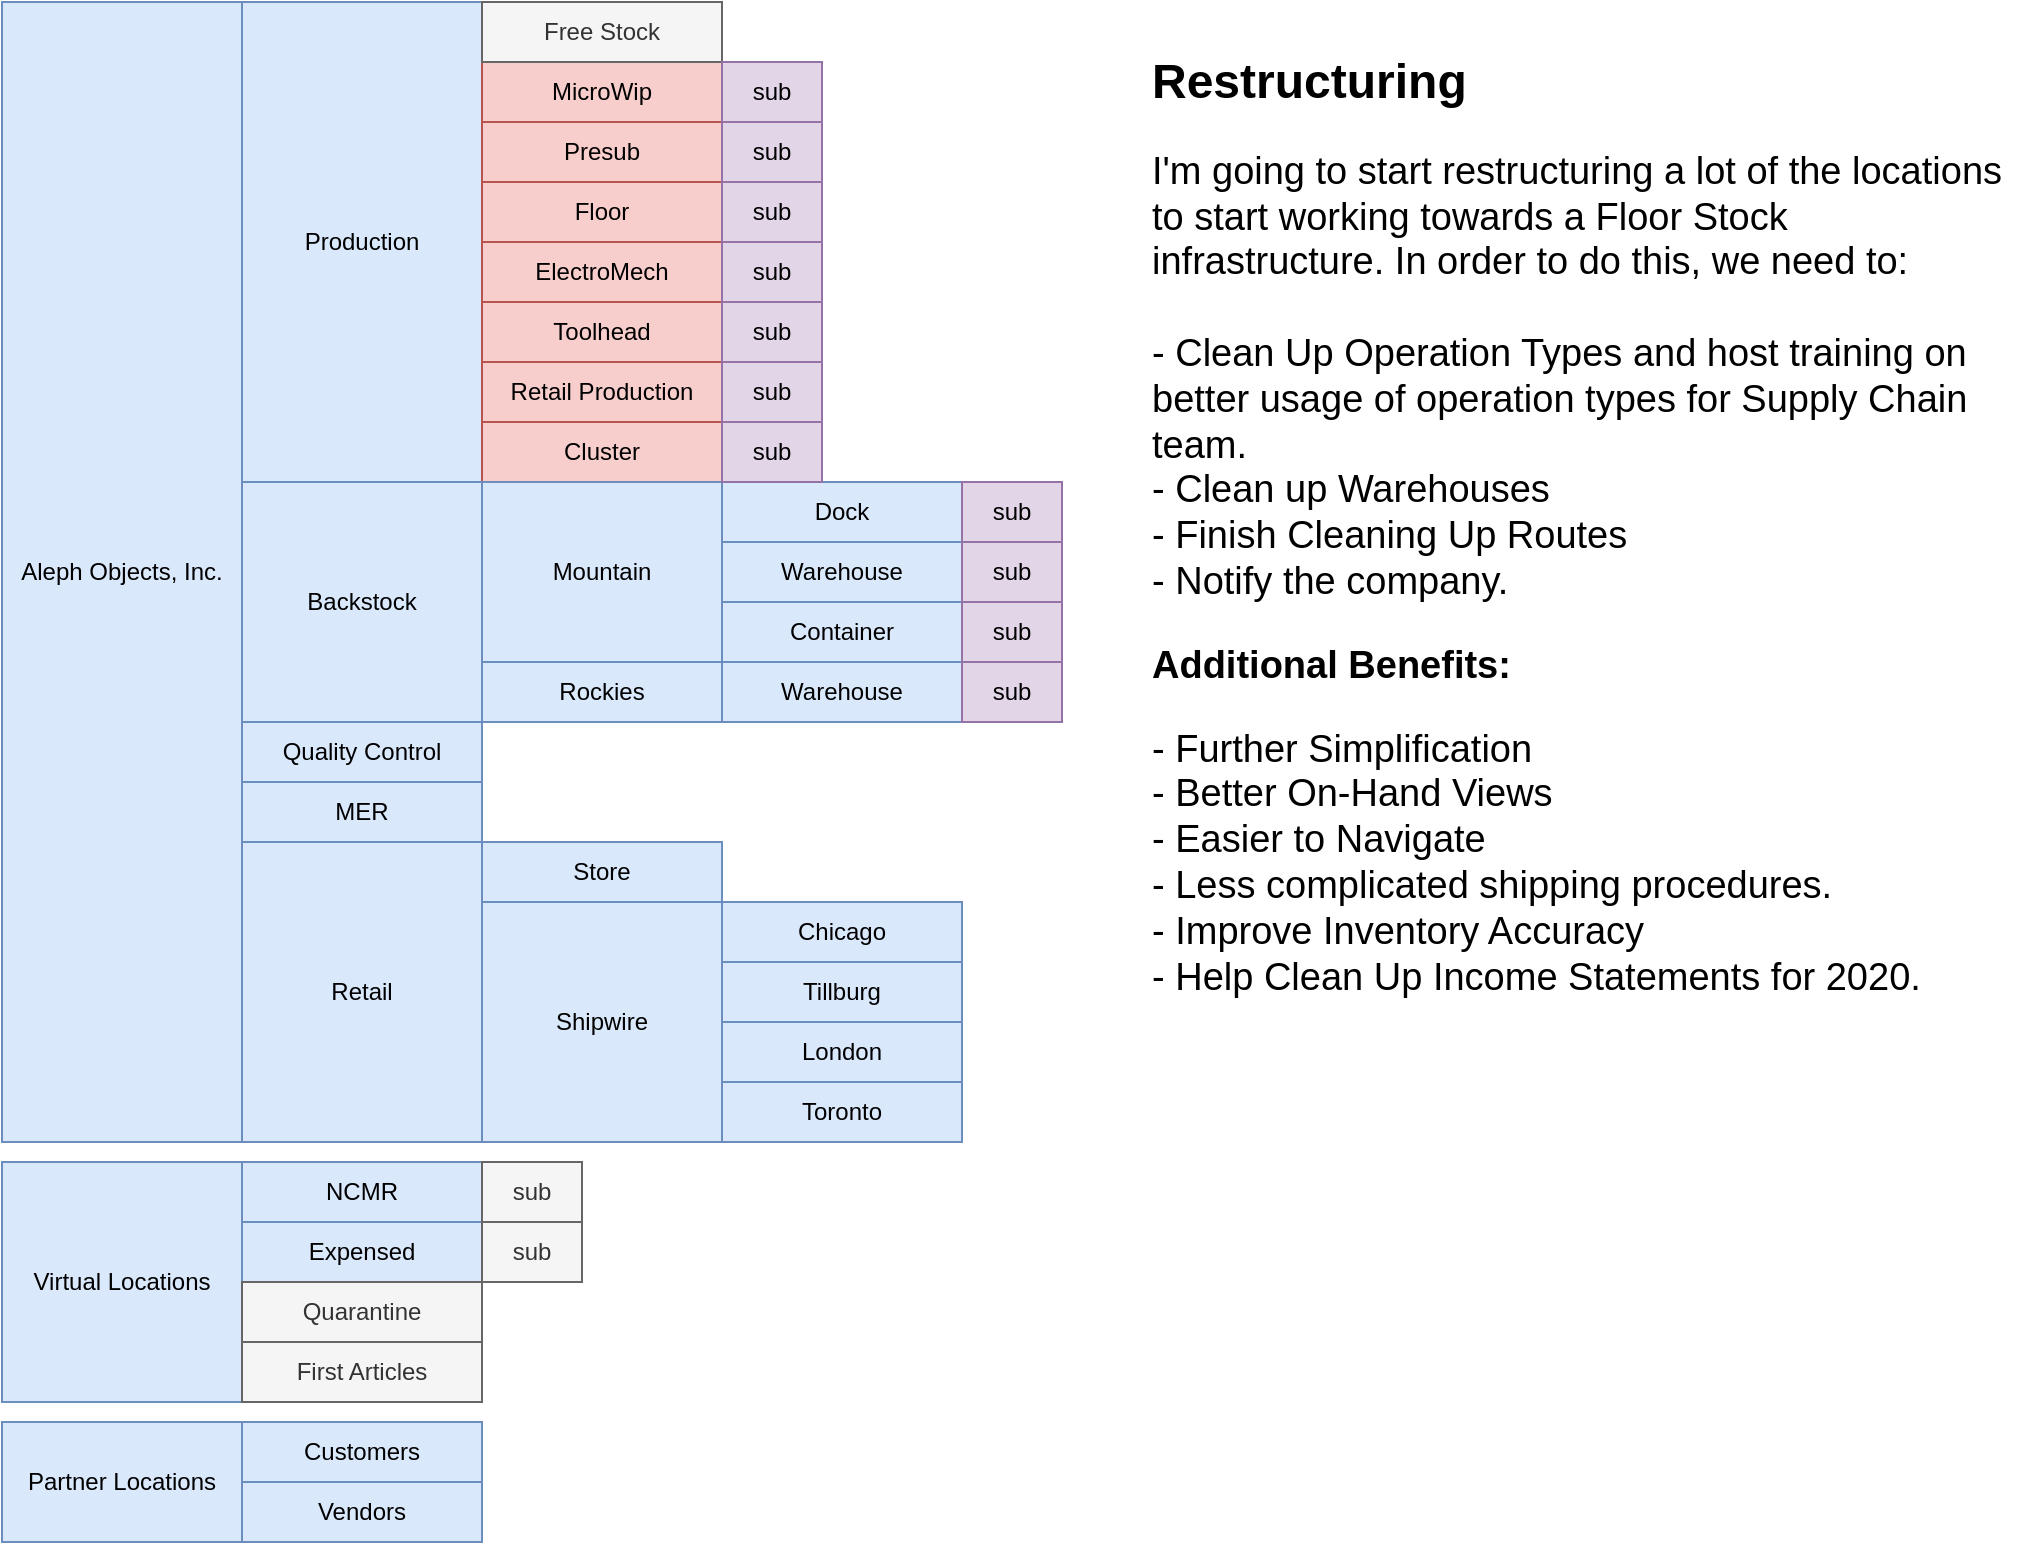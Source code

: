 <mxfile version="12.0.2" type="github" pages="1"><diagram id="IwXOUrJ9HpCT9MKFQ7hh" name="Page-1"><mxGraphModel dx="1422" dy="745" grid="1" gridSize="10" guides="1" tooltips="1" connect="1" arrows="1" fold="1" page="1" pageScale="1" pageWidth="1100" pageHeight="850" math="0" shadow="0"><root><mxCell id="0"/><mxCell id="1" parent="0"/><mxCell id="2v8Rb9A818CkN-3L1i9G-1" value="Aleph Objects, Inc." style="rounded=0;whiteSpace=wrap;html=1;fillColor=#dae8fc;strokeColor=#6c8ebf;" parent="1" vertex="1"><mxGeometry x="40" y="40" width="120" height="570" as="geometry"/></mxCell><mxCell id="2v8Rb9A818CkN-3L1i9G-2" value="Backstock" style="rounded=0;whiteSpace=wrap;html=1;fillColor=#dae8fc;strokeColor=#6c8ebf;" parent="1" vertex="1"><mxGeometry x="160" y="280" width="120" height="120" as="geometry"/></mxCell><mxCell id="2v8Rb9A818CkN-3L1i9G-3" value="Quality Control" style="rounded=0;whiteSpace=wrap;html=1;fillColor=#dae8fc;strokeColor=#6c8ebf;" parent="1" vertex="1"><mxGeometry x="160" y="400" width="120" height="30" as="geometry"/></mxCell><mxCell id="2v8Rb9A818CkN-3L1i9G-4" value="MER" style="rounded=0;whiteSpace=wrap;html=1;fillColor=#dae8fc;strokeColor=#6c8ebf;" parent="1" vertex="1"><mxGeometry x="160" y="430" width="120" height="30" as="geometry"/></mxCell><mxCell id="2v8Rb9A818CkN-3L1i9G-5" value="Production" style="rounded=0;whiteSpace=wrap;html=1;fillColor=#dae8fc;strokeColor=#6c8ebf;" parent="1" vertex="1"><mxGeometry x="160" y="40" width="120" height="240" as="geometry"/></mxCell><mxCell id="2v8Rb9A818CkN-3L1i9G-6" value="MicroWip" style="rounded=0;whiteSpace=wrap;html=1;fillColor=#f8cecc;strokeColor=#b85450;" parent="1" vertex="1"><mxGeometry x="280" y="70" width="120" height="30" as="geometry"/></mxCell><mxCell id="2v8Rb9A818CkN-3L1i9G-7" value="Presub" style="rounded=0;whiteSpace=wrap;html=1;fillColor=#f8cecc;strokeColor=#b85450;" parent="1" vertex="1"><mxGeometry x="280" y="100" width="120" height="30" as="geometry"/></mxCell><mxCell id="2v8Rb9A818CkN-3L1i9G-8" value="Floor" style="rounded=0;whiteSpace=wrap;html=1;fillColor=#f8cecc;strokeColor=#b85450;" parent="1" vertex="1"><mxGeometry x="280" y="130" width="120" height="30" as="geometry"/></mxCell><mxCell id="2v8Rb9A818CkN-3L1i9G-9" value="ElectroMech" style="rounded=0;whiteSpace=wrap;html=1;fillColor=#f8cecc;strokeColor=#b85450;" parent="1" vertex="1"><mxGeometry x="280" y="160" width="120" height="30" as="geometry"/></mxCell><mxCell id="2v8Rb9A818CkN-3L1i9G-10" value="Toolhead" style="rounded=0;whiteSpace=wrap;html=1;fillColor=#f8cecc;strokeColor=#b85450;" parent="1" vertex="1"><mxGeometry x="280" y="190" width="120" height="30" as="geometry"/></mxCell><mxCell id="2v8Rb9A818CkN-3L1i9G-11" value="Retail Production" style="rounded=0;whiteSpace=wrap;html=1;fillColor=#f8cecc;strokeColor=#b85450;" parent="1" vertex="1"><mxGeometry x="280" y="220" width="120" height="30" as="geometry"/></mxCell><mxCell id="2v8Rb9A818CkN-3L1i9G-12" value="Cluster" style="rounded=0;whiteSpace=wrap;html=1;fillColor=#f8cecc;strokeColor=#b85450;" parent="1" vertex="1"><mxGeometry x="280" y="250" width="120" height="30" as="geometry"/></mxCell><mxCell id="2v8Rb9A818CkN-3L1i9G-13" value="Mountain" style="rounded=0;whiteSpace=wrap;html=1;fillColor=#dae8fc;strokeColor=#6c8ebf;" parent="1" vertex="1"><mxGeometry x="280" y="280" width="120" height="90" as="geometry"/></mxCell><mxCell id="2v8Rb9A818CkN-3L1i9G-14" value="Rockies" style="rounded=0;whiteSpace=wrap;html=1;fillColor=#dae8fc;strokeColor=#6c8ebf;" parent="1" vertex="1"><mxGeometry x="280" y="370" width="120" height="30" as="geometry"/></mxCell><mxCell id="2v8Rb9A818CkN-3L1i9G-15" value="Dock" style="rounded=0;whiteSpace=wrap;html=1;fillColor=#dae8fc;strokeColor=#6c8ebf;" parent="1" vertex="1"><mxGeometry x="400" y="280" width="120" height="30" as="geometry"/></mxCell><mxCell id="2v8Rb9A818CkN-3L1i9G-16" value="Warehouse" style="rounded=0;whiteSpace=wrap;html=1;fillColor=#dae8fc;strokeColor=#6c8ebf;" parent="1" vertex="1"><mxGeometry x="400" y="310" width="120" height="30" as="geometry"/></mxCell><mxCell id="2v8Rb9A818CkN-3L1i9G-17" value="Container" style="rounded=0;whiteSpace=wrap;html=1;fillColor=#dae8fc;strokeColor=#6c8ebf;" parent="1" vertex="1"><mxGeometry x="400" y="340" width="120" height="30" as="geometry"/></mxCell><mxCell id="2v8Rb9A818CkN-3L1i9G-18" value="Warehouse" style="rounded=0;whiteSpace=wrap;html=1;fillColor=#dae8fc;strokeColor=#6c8ebf;" parent="1" vertex="1"><mxGeometry x="400" y="370" width="120" height="30" as="geometry"/></mxCell><mxCell id="2v8Rb9A818CkN-3L1i9G-19" value="Virtual Locations" style="rounded=0;whiteSpace=wrap;html=1;fillColor=#dae8fc;strokeColor=#6c8ebf;" parent="1" vertex="1"><mxGeometry x="40" y="620" width="120" height="120" as="geometry"/></mxCell><mxCell id="2v8Rb9A818CkN-3L1i9G-20" value="NCMR" style="rounded=0;whiteSpace=wrap;html=1;fillColor=#dae8fc;strokeColor=#6c8ebf;" parent="1" vertex="1"><mxGeometry x="160" y="620" width="120" height="30" as="geometry"/></mxCell><mxCell id="2v8Rb9A818CkN-3L1i9G-21" value="Expensed" style="rounded=0;whiteSpace=wrap;html=1;fillColor=#dae8fc;strokeColor=#6c8ebf;" parent="1" vertex="1"><mxGeometry x="160" y="650" width="120" height="30" as="geometry"/></mxCell><mxCell id="2v8Rb9A818CkN-3L1i9G-22" value="Quarantine" style="rounded=0;whiteSpace=wrap;html=1;fillColor=#f5f5f5;strokeColor=#666666;fontColor=#333333;" parent="1" vertex="1"><mxGeometry x="160" y="680" width="120" height="30" as="geometry"/></mxCell><mxCell id="2v8Rb9A818CkN-3L1i9G-23" value="Free Stock" style="rounded=0;whiteSpace=wrap;html=1;fillColor=#f5f5f5;strokeColor=#666666;fontColor=#333333;" parent="1" vertex="1"><mxGeometry x="280" y="40" width="120" height="30" as="geometry"/></mxCell><mxCell id="2v8Rb9A818CkN-3L1i9G-24" value="&lt;h1&gt;Restructuring&lt;/h1&gt;&lt;p style=&quot;font-size: 19px&quot;&gt;&lt;font style=&quot;font-size: 19px&quot;&gt;I'm going to start restructuring a lot of the locations to start working towards a Floor Stock&amp;nbsp; infrastructure. In order to do this, we need to:&lt;br&gt;&lt;br&gt;- Clean Up Operation Types and host training on better usage of operation types for Supply Chain team.&amp;nbsp;&lt;br&gt;- Clean up Warehouses&lt;br&gt;- Finish Cleaning Up Routes&lt;br&gt;- Notify the company.&lt;/font&gt;&lt;/p&gt;&lt;p style=&quot;font-size: 19px&quot;&gt;&lt;b&gt;&lt;font style=&quot;font-size: 19px&quot;&gt;Additional Benefits:&lt;/font&gt;&lt;/b&gt;&lt;/p&gt;&lt;p style=&quot;font-size: 19px&quot;&gt;&lt;font style=&quot;font-size: 19px&quot;&gt;- Further Simplification&lt;br&gt;- Better On-Hand Views&lt;br&gt;- Easier to Navigate&lt;br&gt;- Less complicated shipping procedures.&lt;br&gt;- Improve Inventory Accuracy&lt;br&gt;- Help Clean Up Income Statements for 2020.&lt;/font&gt;&lt;br&gt;&lt;/p&gt;" style="text;html=1;strokeColor=none;fillColor=none;spacing=5;spacingTop=-20;whiteSpace=wrap;overflow=hidden;rounded=0;" parent="1" vertex="1"><mxGeometry x="610" y="60" width="450" height="600" as="geometry"/></mxCell><mxCell id="2v8Rb9A818CkN-3L1i9G-25" value="First Articles" style="rounded=0;whiteSpace=wrap;html=1;fillColor=#f5f5f5;strokeColor=#666666;fontColor=#333333;" parent="1" vertex="1"><mxGeometry x="160" y="710" width="120" height="30" as="geometry"/></mxCell><mxCell id="2v8Rb9A818CkN-3L1i9G-26" value="Retail" style="rounded=0;whiteSpace=wrap;html=1;fillColor=#dae8fc;strokeColor=#6c8ebf;" parent="1" vertex="1"><mxGeometry x="160" y="460" width="120" height="150" as="geometry"/></mxCell><mxCell id="2v8Rb9A818CkN-3L1i9G-27" value="Store" style="rounded=0;whiteSpace=wrap;html=1;fillColor=#dae8fc;strokeColor=#6c8ebf;" parent="1" vertex="1"><mxGeometry x="280" y="460" width="120" height="30" as="geometry"/></mxCell><mxCell id="2v8Rb9A818CkN-3L1i9G-28" value="Shipwire" style="rounded=0;whiteSpace=wrap;html=1;fillColor=#dae8fc;strokeColor=#6c8ebf;" parent="1" vertex="1"><mxGeometry x="280" y="490" width="120" height="120" as="geometry"/></mxCell><mxCell id="2v8Rb9A818CkN-3L1i9G-29" value="Chicago" style="rounded=0;whiteSpace=wrap;html=1;fillColor=#dae8fc;strokeColor=#6c8ebf;" parent="1" vertex="1"><mxGeometry x="400" y="490" width="120" height="30" as="geometry"/></mxCell><mxCell id="2v8Rb9A818CkN-3L1i9G-30" value="Tillburg" style="rounded=0;whiteSpace=wrap;html=1;fillColor=#dae8fc;strokeColor=#6c8ebf;" parent="1" vertex="1"><mxGeometry x="400" y="520" width="120" height="30" as="geometry"/></mxCell><mxCell id="2v8Rb9A818CkN-3L1i9G-31" value="London" style="rounded=0;whiteSpace=wrap;html=1;fillColor=#dae8fc;strokeColor=#6c8ebf;" parent="1" vertex="1"><mxGeometry x="400" y="550" width="120" height="30" as="geometry"/></mxCell><mxCell id="2v8Rb9A818CkN-3L1i9G-32" value="Toronto" style="rounded=0;whiteSpace=wrap;html=1;fillColor=#dae8fc;strokeColor=#6c8ebf;" parent="1" vertex="1"><mxGeometry x="400" y="580" width="120" height="30" as="geometry"/></mxCell><mxCell id="2v8Rb9A818CkN-3L1i9G-33" value="Partner Locations" style="rounded=0;whiteSpace=wrap;html=1;fillColor=#dae8fc;strokeColor=#6c8ebf;" parent="1" vertex="1"><mxGeometry x="40" y="750" width="120" height="60" as="geometry"/></mxCell><mxCell id="2v8Rb9A818CkN-3L1i9G-34" value="Customers" style="rounded=0;whiteSpace=wrap;html=1;fillColor=#dae8fc;strokeColor=#6c8ebf;" parent="1" vertex="1"><mxGeometry x="160" y="750" width="120" height="30" as="geometry"/></mxCell><mxCell id="2v8Rb9A818CkN-3L1i9G-35" value="Vendors" style="rounded=0;whiteSpace=wrap;html=1;fillColor=#dae8fc;strokeColor=#6c8ebf;" parent="1" vertex="1"><mxGeometry x="160" y="780" width="120" height="30" as="geometry"/></mxCell><mxCell id="2v8Rb9A818CkN-3L1i9G-38" value="sub" style="rounded=0;whiteSpace=wrap;html=1;fillColor=#e1d5e7;strokeColor=#9673a6;" parent="1" vertex="1"><mxGeometry x="400" y="70" width="50" height="30" as="geometry"/></mxCell><mxCell id="2v8Rb9A818CkN-3L1i9G-39" value="sub" style="rounded=0;whiteSpace=wrap;html=1;fillColor=#e1d5e7;strokeColor=#9673a6;" parent="1" vertex="1"><mxGeometry x="400" y="100" width="50" height="30" as="geometry"/></mxCell><mxCell id="2v8Rb9A818CkN-3L1i9G-40" value="sub" style="rounded=0;whiteSpace=wrap;html=1;fillColor=#e1d5e7;strokeColor=#9673a6;" parent="1" vertex="1"><mxGeometry x="400" y="130" width="50" height="30" as="geometry"/></mxCell><mxCell id="2v8Rb9A818CkN-3L1i9G-41" value="sub" style="rounded=0;whiteSpace=wrap;html=1;fillColor=#e1d5e7;strokeColor=#9673a6;" parent="1" vertex="1"><mxGeometry x="400" y="160" width="50" height="30" as="geometry"/></mxCell><mxCell id="2v8Rb9A818CkN-3L1i9G-42" value="sub" style="rounded=0;whiteSpace=wrap;html=1;fillColor=#e1d5e7;strokeColor=#9673a6;" parent="1" vertex="1"><mxGeometry x="400" y="190" width="50" height="30" as="geometry"/></mxCell><mxCell id="2v8Rb9A818CkN-3L1i9G-43" value="sub" style="rounded=0;whiteSpace=wrap;html=1;fillColor=#e1d5e7;strokeColor=#9673a6;" parent="1" vertex="1"><mxGeometry x="400" y="220" width="50" height="30" as="geometry"/></mxCell><mxCell id="2v8Rb9A818CkN-3L1i9G-44" value="sub" style="rounded=0;whiteSpace=wrap;html=1;fillColor=#e1d5e7;strokeColor=#9673a6;" parent="1" vertex="1"><mxGeometry x="400" y="250" width="50" height="30" as="geometry"/></mxCell><mxCell id="2v8Rb9A818CkN-3L1i9G-45" value="sub" style="rounded=0;whiteSpace=wrap;html=1;fillColor=#e1d5e7;strokeColor=#9673a6;" parent="1" vertex="1"><mxGeometry x="520" y="280" width="50" height="30" as="geometry"/></mxCell><mxCell id="2v8Rb9A818CkN-3L1i9G-46" value="sub" style="rounded=0;whiteSpace=wrap;html=1;fillColor=#e1d5e7;strokeColor=#9673a6;" parent="1" vertex="1"><mxGeometry x="520" y="310" width="50" height="30" as="geometry"/></mxCell><mxCell id="2v8Rb9A818CkN-3L1i9G-47" value="sub" style="rounded=0;whiteSpace=wrap;html=1;fillColor=#e1d5e7;strokeColor=#9673a6;" parent="1" vertex="1"><mxGeometry x="520" y="340" width="50" height="30" as="geometry"/></mxCell><mxCell id="2v8Rb9A818CkN-3L1i9G-48" value="sub" style="rounded=0;whiteSpace=wrap;html=1;fillColor=#e1d5e7;strokeColor=#9673a6;" parent="1" vertex="1"><mxGeometry x="520" y="370" width="50" height="30" as="geometry"/></mxCell><mxCell id="2v8Rb9A818CkN-3L1i9G-51" value="sub" style="rounded=0;whiteSpace=wrap;html=1;fillColor=#f5f5f5;strokeColor=#666666;fontColor=#333333;" parent="1" vertex="1"><mxGeometry x="280" y="620" width="50" height="30" as="geometry"/></mxCell><mxCell id="2v8Rb9A818CkN-3L1i9G-52" value="sub" style="rounded=0;whiteSpace=wrap;html=1;fillColor=#f5f5f5;strokeColor=#666666;fontColor=#333333;" parent="1" vertex="1"><mxGeometry x="280" y="650" width="50" height="30" as="geometry"/></mxCell></root></mxGraphModel></diagram></mxfile>